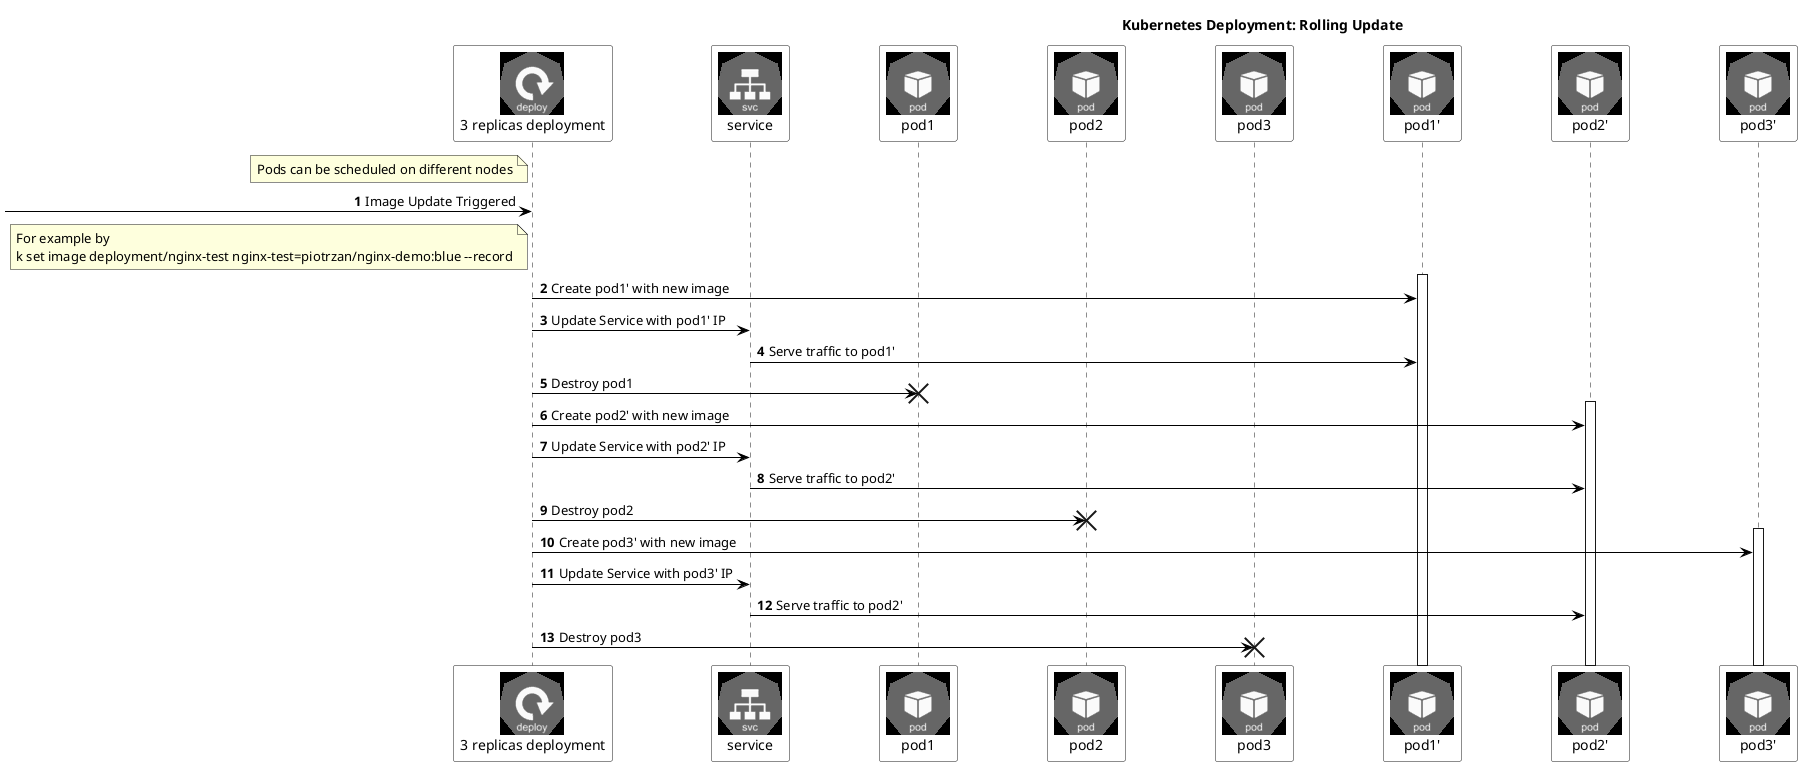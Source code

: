 @startuml k8s-deployment-seq
'Icons
!include <kubernetes/k8s-sprites-labeled-25pct>
!include <aws/Compute/AmazonECS/ECScontainer/ECScontainer>
!include <tupadr3/font-awesome-5/user>
'Global Styles
'!include https://raw.githubusercontent.com/Piotr1215/dca-prep-kit/master/diagrams/styles.iuml
skinparam BackgroundColor white
skinparam componentShadowing true
skinparam rectangleRoundCorner 0
skinparam rectangleBorderStyle default
skinparam rectangleBackgroundColor white
skinparam componentBackgroundColor white
skinparam linetype poly
skinparam rectangleShadowing true
skinparam ActorBackgroundColor white
skinparam ParticipantBackgroundColor transparent
skinparam CollectionsBackgroundColor transparent
skinparam ArrowColor black
skinparam ParticipantPadding 40
skinparam BoxPadding 20
'skinparam monochrome false
!define TITLE Kubernetes Deployment: Rolling Update
!pragma teoz true

title TITLE
autonumber

participant "<$deploy>\n3 replicas deployment" as dep
note left of dep
Pods can be scheduled on different nodes
end note
participant "<$svc>\nservice" as svc
participant "<$pod>\npod1" as po1
participant "<$pod>\npod2" as po2
participant "<$pod>\npod3" as po3
participant "<$pod>\npod1'" as po1n
participant "<$pod>\npod2'" as po2n
participant "<$pod>\npod3'" as po3n


[-> dep: Image Update Triggered

note left of dep
For example by
k set image deployment/nginx-test nginx-test=piotrzan/nginx-demo:blue --record
end note

activate po1n
dep -> po1n : Create pod1' with new image
dep -> svc: Update Service with pod1' IP
svc -> po1n: Serve traffic to pod1'
dep -> po1 : Destroy pod1
destroy po1

activate po2n
dep -> po2n : Create pod2' with new image
dep -> svc: Update Service with pod2' IP
svc -> po2n: Serve traffic to pod2'
dep -> po2 : Destroy pod2
destroy po2

activate po3n
dep -> po3n : Create pod3' with new image
dep -> svc: Update Service with pod3' IP
svc -> po2n: Serve traffic to pod2'
dep -> po3 : Destroy pod3
destroy po3

@enduml